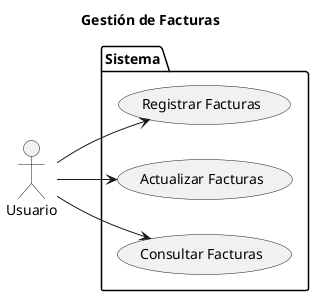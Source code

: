 @startuml usuario

left to right direction

title Gestión de Facturas

actor Usuario as User

package Sistema {

    USECASE "Registrar Facturas" as UC_Registrar
    USECASE "Actualizar Facturas" as UC_Editar
    USECASE "Consultar Facturas" as UC_Consultar

}

User --> UC_Registrar
User --> UC_Editar
User --> UC_Consultar

@enduml